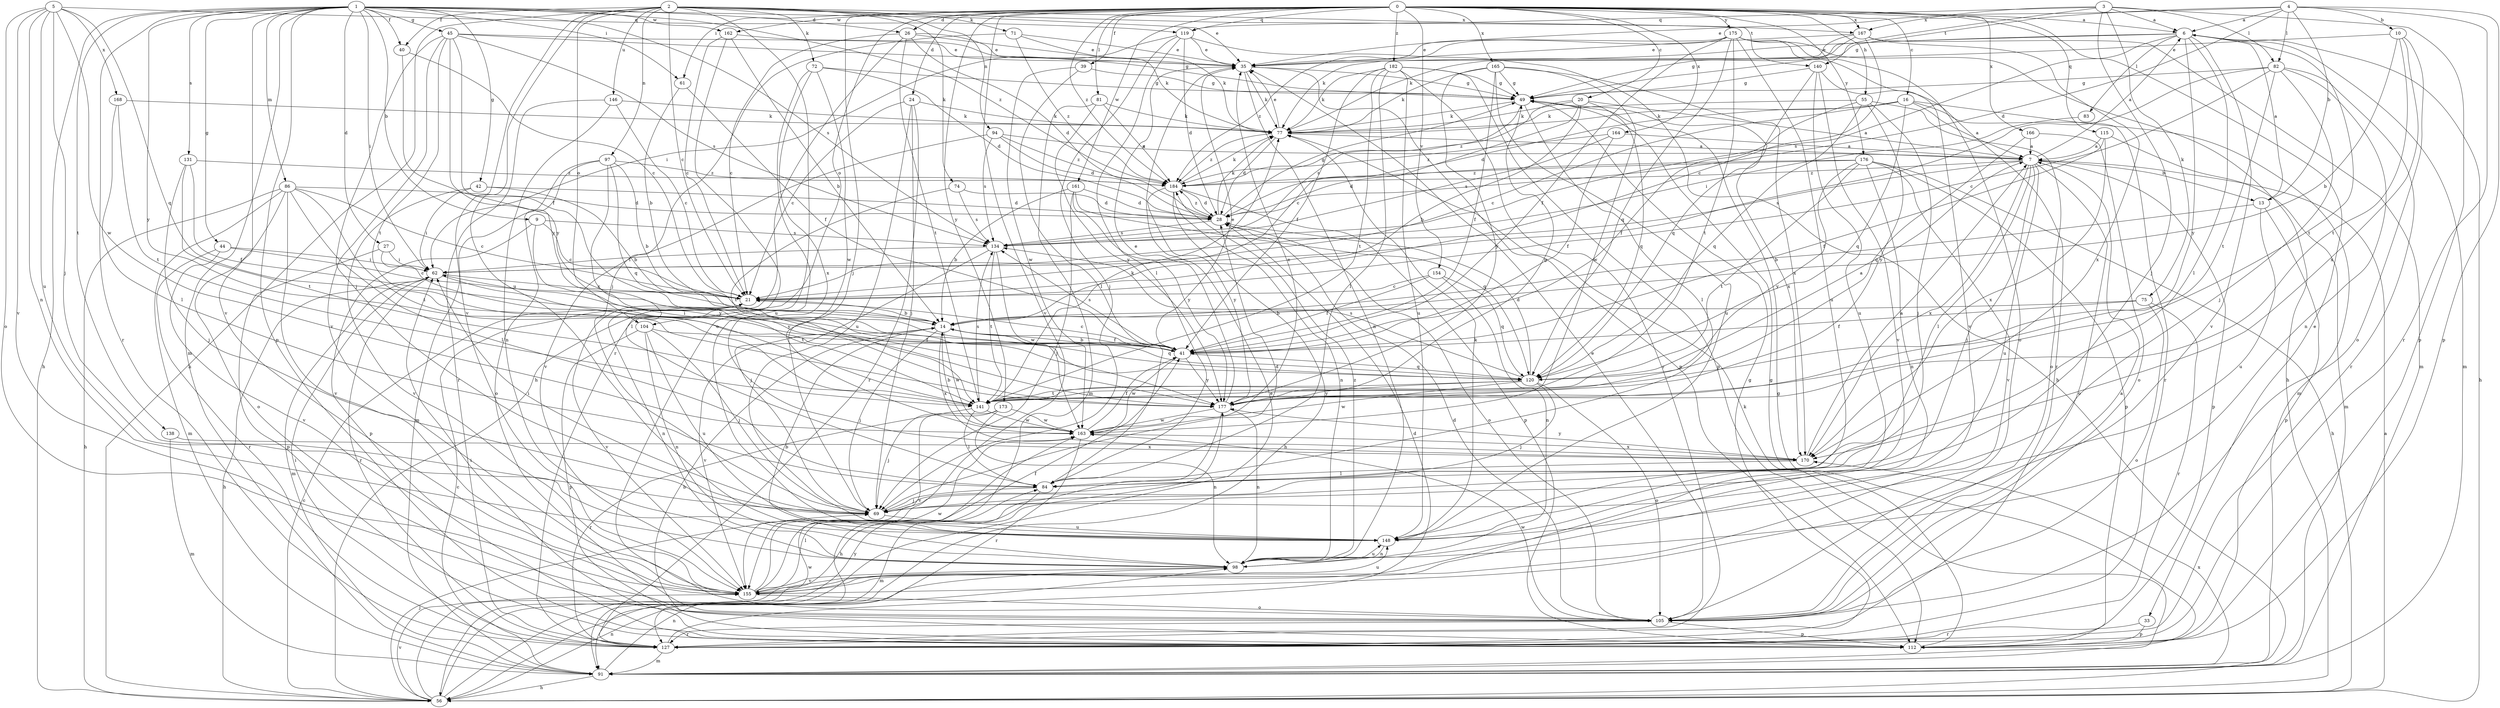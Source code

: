 strict digraph  {
0;
1;
2;
3;
4;
5;
6;
7;
9;
10;
13;
14;
16;
20;
21;
24;
26;
27;
28;
33;
35;
39;
40;
41;
42;
44;
45;
49;
55;
56;
61;
62;
69;
71;
72;
74;
75;
77;
81;
82;
83;
84;
86;
91;
94;
97;
98;
104;
105;
112;
115;
119;
120;
127;
131;
134;
138;
140;
141;
146;
148;
154;
155;
161;
162;
163;
164;
165;
166;
167;
168;
170;
173;
175;
176;
177;
182;
184;
0 -> 6  [label=a];
0 -> 16  [label=c];
0 -> 20  [label=c];
0 -> 24  [label=d];
0 -> 26  [label=d];
0 -> 33  [label=e];
0 -> 39  [label=f];
0 -> 55  [label=h];
0 -> 61  [label=i];
0 -> 69  [label=j];
0 -> 81  [label=l];
0 -> 104  [label=o];
0 -> 115  [label=q];
0 -> 119  [label=q];
0 -> 154  [label=v];
0 -> 155  [label=v];
0 -> 161  [label=w];
0 -> 162  [label=w];
0 -> 164  [label=x];
0 -> 165  [label=x];
0 -> 166  [label=x];
0 -> 167  [label=x];
0 -> 173  [label=y];
0 -> 175  [label=y];
0 -> 176  [label=y];
0 -> 182  [label=z];
0 -> 184  [label=z];
1 -> 9  [label=b];
1 -> 26  [label=d];
1 -> 27  [label=d];
1 -> 35  [label=e];
1 -> 40  [label=f];
1 -> 42  [label=g];
1 -> 44  [label=g];
1 -> 45  [label=g];
1 -> 56  [label=h];
1 -> 61  [label=i];
1 -> 62  [label=i];
1 -> 86  [label=m];
1 -> 91  [label=m];
1 -> 112  [label=p];
1 -> 127  [label=r];
1 -> 131  [label=s];
1 -> 134  [label=s];
1 -> 138  [label=t];
1 -> 155  [label=v];
1 -> 162  [label=w];
1 -> 177  [label=y];
1 -> 184  [label=z];
2 -> 21  [label=c];
2 -> 40  [label=f];
2 -> 56  [label=h];
2 -> 71  [label=k];
2 -> 72  [label=k];
2 -> 74  [label=k];
2 -> 94  [label=n];
2 -> 97  [label=n];
2 -> 104  [label=o];
2 -> 105  [label=o];
2 -> 140  [label=t];
2 -> 146  [label=u];
2 -> 148  [label=u];
2 -> 155  [label=v];
2 -> 167  [label=x];
3 -> 6  [label=a];
3 -> 69  [label=j];
3 -> 75  [label=k];
3 -> 82  [label=l];
3 -> 112  [label=p];
3 -> 119  [label=q];
3 -> 140  [label=t];
3 -> 167  [label=x];
4 -> 6  [label=a];
4 -> 10  [label=b];
4 -> 13  [label=b];
4 -> 28  [label=d];
4 -> 35  [label=e];
4 -> 49  [label=g];
4 -> 82  [label=l];
4 -> 112  [label=p];
4 -> 127  [label=r];
5 -> 69  [label=j];
5 -> 98  [label=n];
5 -> 105  [label=o];
5 -> 119  [label=q];
5 -> 120  [label=q];
5 -> 148  [label=u];
5 -> 155  [label=v];
5 -> 163  [label=w];
5 -> 168  [label=x];
6 -> 35  [label=e];
6 -> 56  [label=h];
6 -> 77  [label=k];
6 -> 83  [label=l];
6 -> 84  [label=l];
6 -> 91  [label=m];
6 -> 134  [label=s];
6 -> 141  [label=t];
6 -> 155  [label=v];
6 -> 177  [label=y];
7 -> 6  [label=a];
7 -> 13  [label=b];
7 -> 69  [label=j];
7 -> 84  [label=l];
7 -> 105  [label=o];
7 -> 112  [label=p];
7 -> 134  [label=s];
7 -> 148  [label=u];
7 -> 170  [label=x];
7 -> 184  [label=z];
9 -> 21  [label=c];
9 -> 112  [label=p];
9 -> 134  [label=s];
9 -> 177  [label=y];
10 -> 14  [label=b];
10 -> 35  [label=e];
10 -> 105  [label=o];
10 -> 141  [label=t];
10 -> 170  [label=x];
13 -> 6  [label=a];
13 -> 14  [label=b];
13 -> 112  [label=p];
13 -> 148  [label=u];
14 -> 41  [label=f];
14 -> 69  [label=j];
14 -> 120  [label=q];
14 -> 155  [label=v];
14 -> 163  [label=w];
14 -> 170  [label=x];
16 -> 7  [label=a];
16 -> 21  [label=c];
16 -> 28  [label=d];
16 -> 77  [label=k];
16 -> 91  [label=m];
16 -> 120  [label=q];
16 -> 127  [label=r];
20 -> 7  [label=a];
20 -> 14  [label=b];
20 -> 21  [label=c];
20 -> 77  [label=k];
20 -> 120  [label=q];
20 -> 184  [label=z];
21 -> 14  [label=b];
21 -> 98  [label=n];
21 -> 155  [label=v];
24 -> 21  [label=c];
24 -> 69  [label=j];
24 -> 77  [label=k];
24 -> 127  [label=r];
24 -> 148  [label=u];
26 -> 21  [label=c];
26 -> 28  [label=d];
26 -> 35  [label=e];
26 -> 56  [label=h];
26 -> 77  [label=k];
26 -> 141  [label=t];
27 -> 62  [label=i];
27 -> 112  [label=p];
27 -> 177  [label=y];
28 -> 49  [label=g];
28 -> 77  [label=k];
28 -> 105  [label=o];
28 -> 134  [label=s];
28 -> 184  [label=z];
33 -> 112  [label=p];
33 -> 127  [label=r];
35 -> 49  [label=g];
35 -> 77  [label=k];
35 -> 98  [label=n];
35 -> 112  [label=p];
39 -> 49  [label=g];
39 -> 84  [label=l];
39 -> 163  [label=w];
40 -> 21  [label=c];
40 -> 177  [label=y];
41 -> 14  [label=b];
41 -> 21  [label=c];
41 -> 35  [label=e];
41 -> 62  [label=i];
41 -> 120  [label=q];
41 -> 134  [label=s];
41 -> 163  [label=w];
41 -> 177  [label=y];
42 -> 14  [label=b];
42 -> 28  [label=d];
42 -> 62  [label=i];
42 -> 155  [label=v];
44 -> 21  [label=c];
44 -> 62  [label=i];
44 -> 127  [label=r];
44 -> 155  [label=v];
45 -> 35  [label=e];
45 -> 41  [label=f];
45 -> 49  [label=g];
45 -> 69  [label=j];
45 -> 134  [label=s];
45 -> 141  [label=t];
45 -> 155  [label=v];
45 -> 177  [label=y];
49 -> 77  [label=k];
49 -> 84  [label=l];
49 -> 134  [label=s];
49 -> 170  [label=x];
55 -> 41  [label=f];
55 -> 69  [label=j];
55 -> 77  [label=k];
55 -> 105  [label=o];
55 -> 120  [label=q];
55 -> 177  [label=y];
56 -> 7  [label=a];
56 -> 21  [label=c];
56 -> 35  [label=e];
56 -> 69  [label=j];
56 -> 98  [label=n];
56 -> 155  [label=v];
56 -> 163  [label=w];
56 -> 177  [label=y];
61 -> 14  [label=b];
61 -> 41  [label=f];
62 -> 21  [label=c];
62 -> 56  [label=h];
62 -> 91  [label=m];
62 -> 127  [label=r];
62 -> 141  [label=t];
69 -> 28  [label=d];
69 -> 62  [label=i];
69 -> 148  [label=u];
71 -> 35  [label=e];
71 -> 69  [label=j];
71 -> 77  [label=k];
71 -> 184  [label=z];
72 -> 28  [label=d];
72 -> 49  [label=g];
72 -> 148  [label=u];
72 -> 163  [label=w];
72 -> 170  [label=x];
74 -> 28  [label=d];
74 -> 134  [label=s];
74 -> 141  [label=t];
75 -> 14  [label=b];
75 -> 41  [label=f];
75 -> 105  [label=o];
75 -> 127  [label=r];
77 -> 7  [label=a];
77 -> 28  [label=d];
77 -> 35  [label=e];
77 -> 184  [label=z];
81 -> 77  [label=k];
81 -> 91  [label=m];
81 -> 177  [label=y];
81 -> 184  [label=z];
82 -> 21  [label=c];
82 -> 49  [label=g];
82 -> 62  [label=i];
82 -> 69  [label=j];
82 -> 98  [label=n];
82 -> 127  [label=r];
82 -> 141  [label=t];
83 -> 62  [label=i];
84 -> 69  [label=j];
84 -> 91  [label=m];
86 -> 21  [label=c];
86 -> 28  [label=d];
86 -> 56  [label=h];
86 -> 84  [label=l];
86 -> 91  [label=m];
86 -> 105  [label=o];
86 -> 141  [label=t];
86 -> 155  [label=v];
91 -> 21  [label=c];
91 -> 49  [label=g];
91 -> 56  [label=h];
91 -> 77  [label=k];
91 -> 98  [label=n];
91 -> 170  [label=x];
94 -> 7  [label=a];
94 -> 28  [label=d];
94 -> 134  [label=s];
94 -> 155  [label=v];
94 -> 184  [label=z];
97 -> 14  [label=b];
97 -> 84  [label=l];
97 -> 91  [label=m];
97 -> 105  [label=o];
97 -> 120  [label=q];
97 -> 184  [label=z];
98 -> 14  [label=b];
98 -> 148  [label=u];
98 -> 155  [label=v];
98 -> 184  [label=z];
104 -> 41  [label=f];
104 -> 69  [label=j];
104 -> 98  [label=n];
104 -> 112  [label=p];
104 -> 148  [label=u];
105 -> 7  [label=a];
105 -> 28  [label=d];
105 -> 35  [label=e];
105 -> 112  [label=p];
105 -> 127  [label=r];
105 -> 163  [label=w];
112 -> 14  [label=b];
112 -> 49  [label=g];
112 -> 62  [label=i];
115 -> 7  [label=a];
115 -> 41  [label=f];
115 -> 91  [label=m];
115 -> 170  [label=x];
119 -> 28  [label=d];
119 -> 35  [label=e];
119 -> 56  [label=h];
119 -> 62  [label=i];
119 -> 69  [label=j];
119 -> 84  [label=l];
120 -> 7  [label=a];
120 -> 28  [label=d];
120 -> 69  [label=j];
120 -> 105  [label=o];
120 -> 134  [label=s];
120 -> 141  [label=t];
120 -> 163  [label=w];
120 -> 177  [label=y];
127 -> 28  [label=d];
127 -> 49  [label=g];
127 -> 62  [label=i];
127 -> 91  [label=m];
131 -> 41  [label=f];
131 -> 69  [label=j];
131 -> 141  [label=t];
131 -> 184  [label=z];
134 -> 62  [label=i];
134 -> 69  [label=j];
134 -> 141  [label=t];
134 -> 163  [label=w];
138 -> 91  [label=m];
138 -> 170  [label=x];
140 -> 49  [label=g];
140 -> 120  [label=q];
140 -> 127  [label=r];
140 -> 148  [label=u];
140 -> 155  [label=v];
141 -> 77  [label=k];
141 -> 84  [label=l];
141 -> 127  [label=r];
141 -> 134  [label=s];
141 -> 163  [label=w];
146 -> 21  [label=c];
146 -> 77  [label=k];
146 -> 98  [label=n];
146 -> 127  [label=r];
148 -> 77  [label=k];
148 -> 98  [label=n];
154 -> 21  [label=c];
154 -> 41  [label=f];
154 -> 98  [label=n];
154 -> 120  [label=q];
155 -> 41  [label=f];
155 -> 84  [label=l];
155 -> 105  [label=o];
155 -> 148  [label=u];
155 -> 163  [label=w];
161 -> 14  [label=b];
161 -> 28  [label=d];
161 -> 69  [label=j];
161 -> 120  [label=q];
161 -> 177  [label=y];
162 -> 14  [label=b];
162 -> 21  [label=c];
162 -> 35  [label=e];
162 -> 127  [label=r];
163 -> 14  [label=b];
163 -> 35  [label=e];
163 -> 41  [label=f];
163 -> 127  [label=r];
163 -> 170  [label=x];
164 -> 7  [label=a];
164 -> 41  [label=f];
164 -> 134  [label=s];
164 -> 184  [label=z];
165 -> 41  [label=f];
165 -> 49  [label=g];
165 -> 77  [label=k];
165 -> 148  [label=u];
165 -> 163  [label=w];
165 -> 170  [label=x];
165 -> 177  [label=y];
166 -> 7  [label=a];
166 -> 105  [label=o];
166 -> 120  [label=q];
167 -> 21  [label=c];
167 -> 35  [label=e];
167 -> 49  [label=g];
167 -> 77  [label=k];
167 -> 91  [label=m];
167 -> 170  [label=x];
168 -> 77  [label=k];
168 -> 84  [label=l];
168 -> 141  [label=t];
170 -> 7  [label=a];
170 -> 84  [label=l];
170 -> 177  [label=y];
173 -> 69  [label=j];
173 -> 98  [label=n];
173 -> 155  [label=v];
173 -> 163  [label=w];
175 -> 35  [label=e];
175 -> 41  [label=f];
175 -> 56  [label=h];
175 -> 105  [label=o];
175 -> 120  [label=q];
175 -> 141  [label=t];
175 -> 148  [label=u];
175 -> 155  [label=v];
175 -> 184  [label=z];
176 -> 28  [label=d];
176 -> 56  [label=h];
176 -> 98  [label=n];
176 -> 112  [label=p];
176 -> 141  [label=t];
176 -> 155  [label=v];
176 -> 177  [label=y];
176 -> 184  [label=z];
177 -> 35  [label=e];
177 -> 49  [label=g];
177 -> 56  [label=h];
177 -> 98  [label=n];
177 -> 163  [label=w];
182 -> 41  [label=f];
182 -> 49  [label=g];
182 -> 77  [label=k];
182 -> 84  [label=l];
182 -> 112  [label=p];
182 -> 127  [label=r];
182 -> 141  [label=t];
182 -> 148  [label=u];
184 -> 28  [label=d];
184 -> 56  [label=h];
184 -> 77  [label=k];
184 -> 98  [label=n];
184 -> 112  [label=p];
184 -> 177  [label=y];
}
